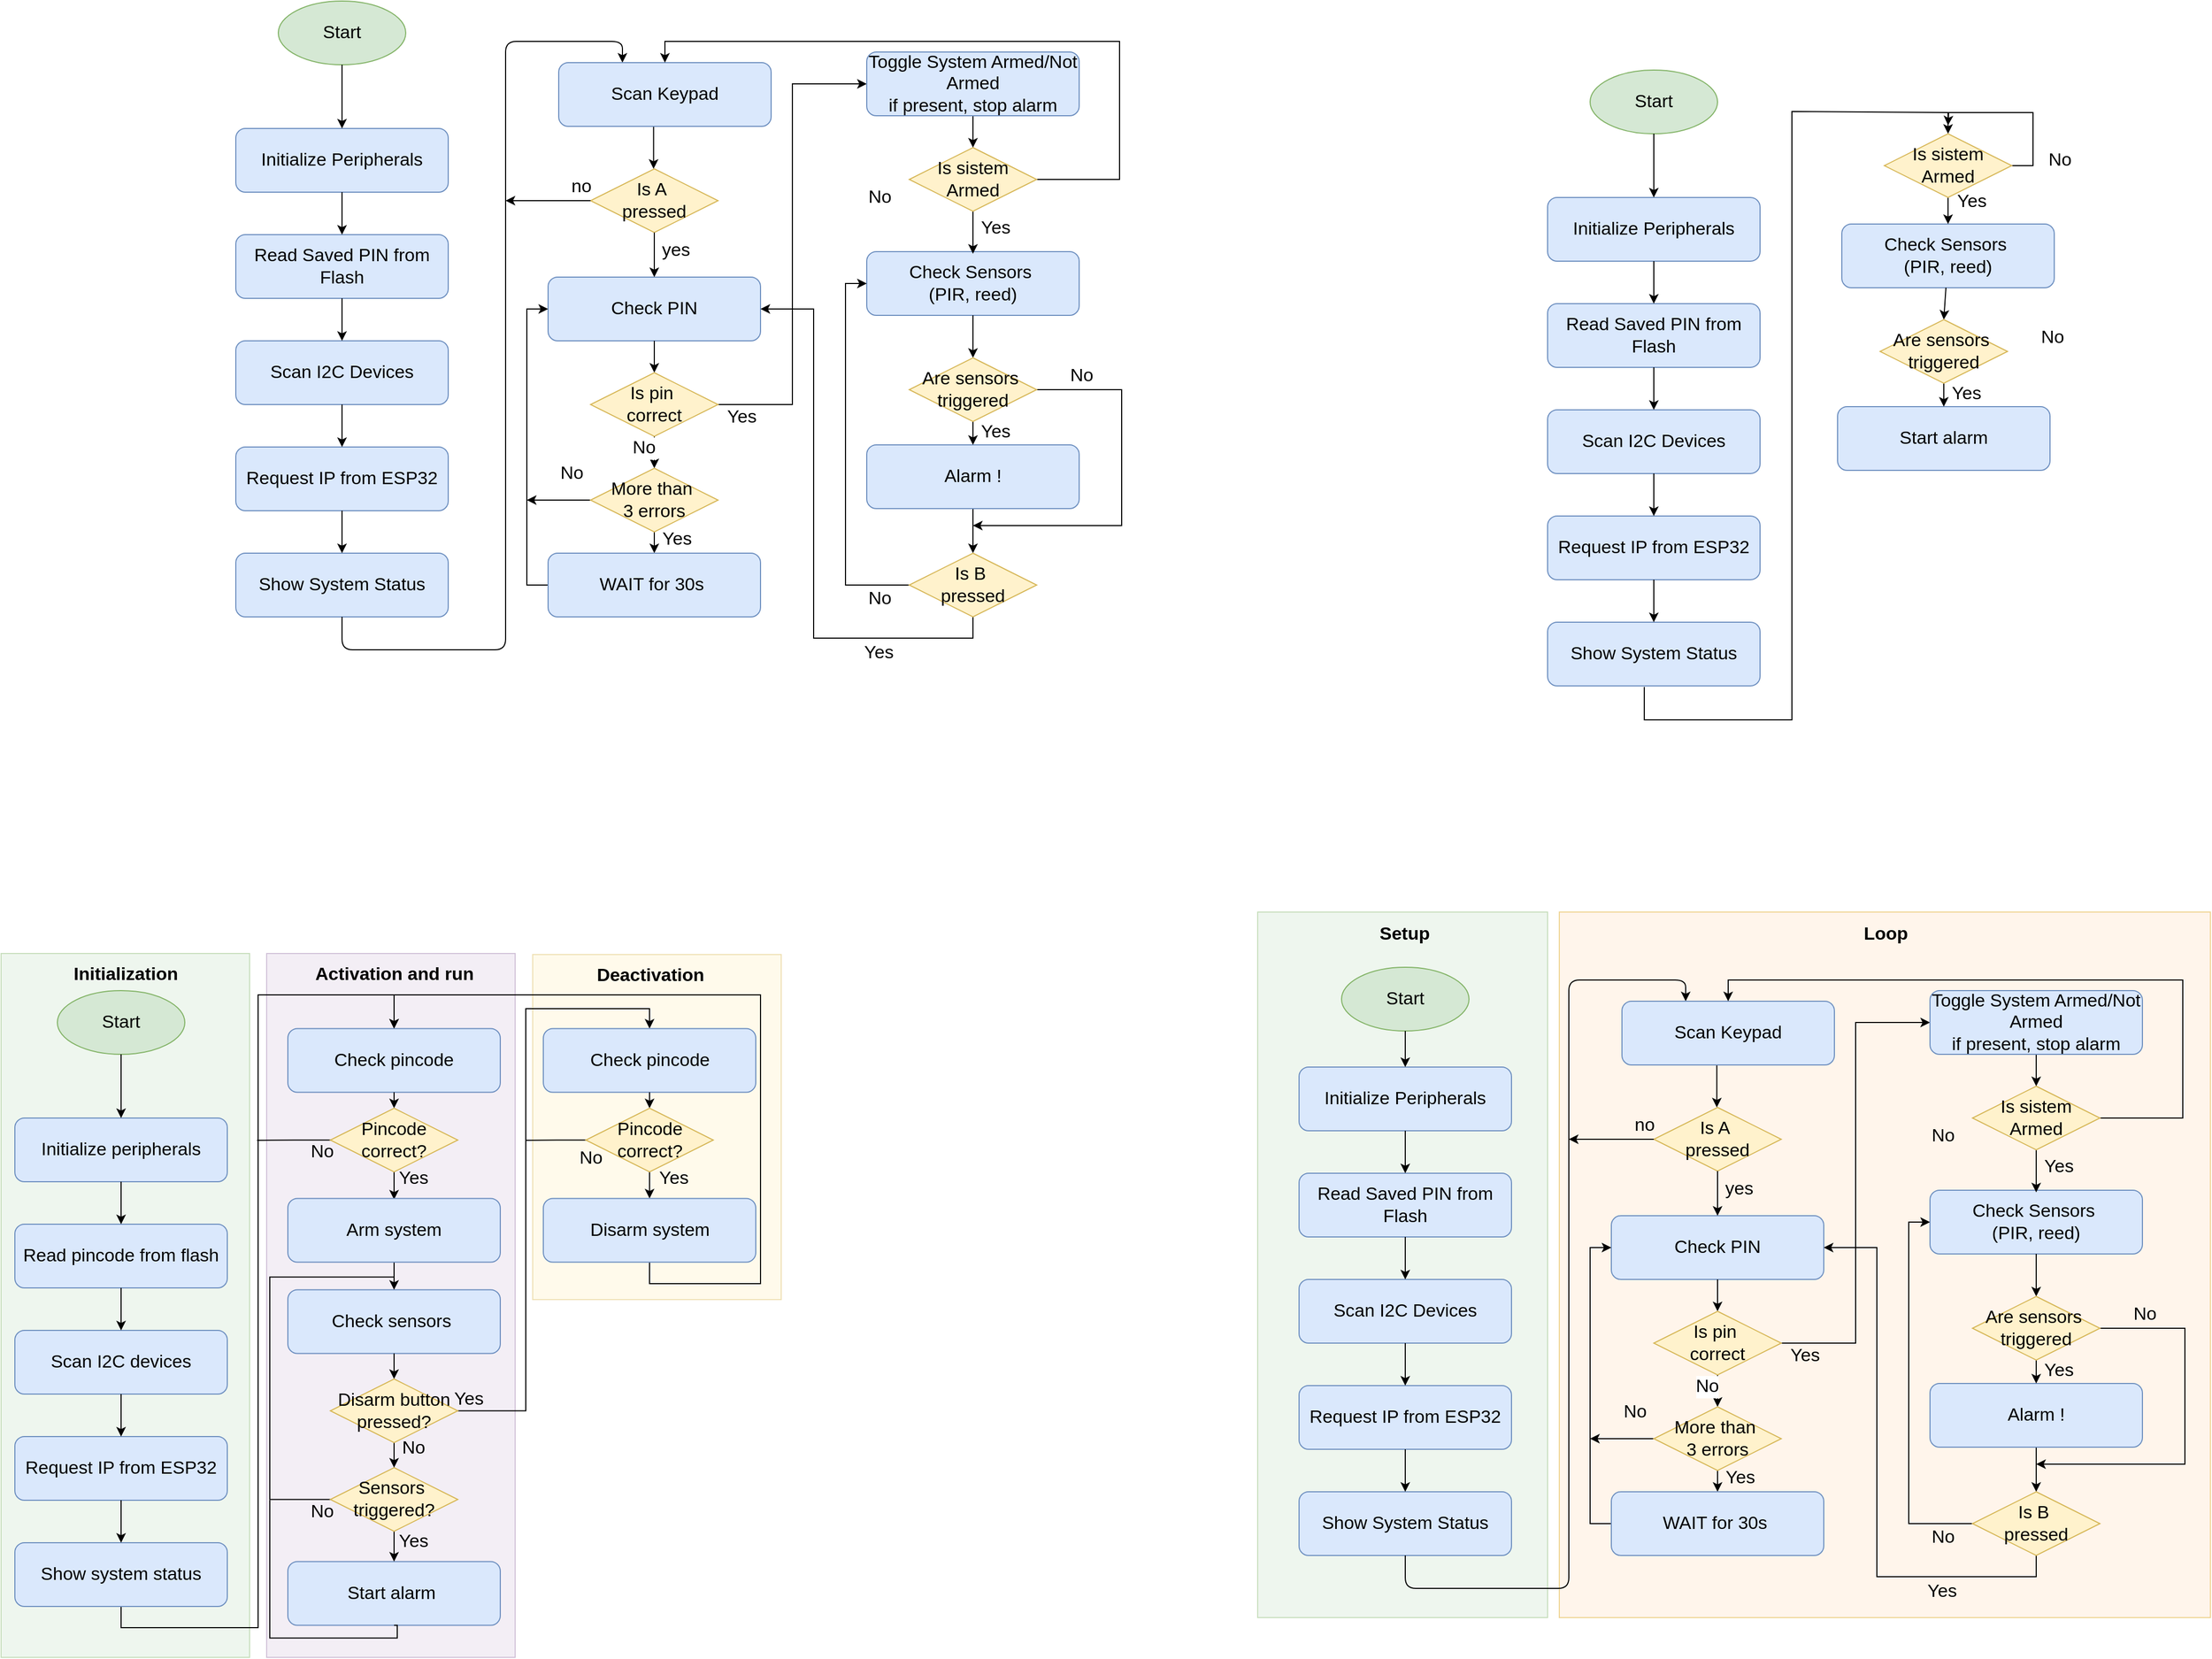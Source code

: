 <mxfile version="27.2.0">
  <diagram id="C5RBs43oDa-KdzZeNtuy" name="Page-1">
    <mxGraphModel dx="1154" dy="1106" grid="1" gridSize="13" guides="1" tooltips="1" connect="1" arrows="1" fold="1" page="1" pageScale="1" pageWidth="827" pageHeight="1169" math="0" shadow="0">
      <root>
        <mxCell id="WIyWlLk6GJQsqaUBKTNV-0" />
        <mxCell id="WIyWlLk6GJQsqaUBKTNV-1" parent="WIyWlLk6GJQsqaUBKTNV-0" />
        <mxCell id="dvoiycr84gdobLwXYIdb-5" value="" style="rounded=0;whiteSpace=wrap;html=1;fillColor=#fff2cc;strokeColor=#d6b656;opacity=40;fontSize=17;" parent="WIyWlLk6GJQsqaUBKTNV-1" vertex="1">
          <mxGeometry x="565.5" y="1470" width="234" height="325" as="geometry" />
        </mxCell>
        <mxCell id="dvoiycr84gdobLwXYIdb-3" value="" style="rounded=0;whiteSpace=wrap;html=1;fillColor=#d5e8d4;strokeColor=#82b366;opacity=40;fontSize=17;" parent="WIyWlLk6GJQsqaUBKTNV-1" vertex="1">
          <mxGeometry x="65" y="1469" width="234" height="663" as="geometry" />
        </mxCell>
        <mxCell id="dvoiycr84gdobLwXYIdb-4" value="" style="rounded=0;whiteSpace=wrap;html=1;fillColor=#e1d5e7;strokeColor=#9673a6;opacity=40;fontSize=17;" parent="WIyWlLk6GJQsqaUBKTNV-1" vertex="1">
          <mxGeometry x="315" y="1469" width="234" height="663" as="geometry" />
        </mxCell>
        <mxCell id="vyWj3N0okevLtlT6nMNN-0" value="Start" style="ellipse;whiteSpace=wrap;html=1;aspect=fixed;fillColor=#d5e8d4;strokeColor=#82b366;fontSize=17;" parent="WIyWlLk6GJQsqaUBKTNV-1" vertex="1">
          <mxGeometry x="326" y="572" width="120" height="60" as="geometry" />
        </mxCell>
        <mxCell id="vyWj3N0okevLtlT6nMNN-1" value="Initialize Peripherals" style="rounded=1;whiteSpace=wrap;html=1;fillColor=#dae8fc;strokeColor=#6c8ebf;fontSize=17;" parent="WIyWlLk6GJQsqaUBKTNV-1" vertex="1">
          <mxGeometry x="286" y="692" width="200" height="60" as="geometry" />
        </mxCell>
        <mxCell id="vyWj3N0okevLtlT6nMNN-2" value="Read Saved PIN from Flash" style="rounded=1;whiteSpace=wrap;html=1;fillColor=#dae8fc;strokeColor=#6c8ebf;fontSize=17;" parent="WIyWlLk6GJQsqaUBKTNV-1" vertex="1">
          <mxGeometry x="286" y="792" width="200" height="60" as="geometry" />
        </mxCell>
        <mxCell id="vyWj3N0okevLtlT6nMNN-3" value="Scan I2C Devices" style="rounded=1;whiteSpace=wrap;html=1;fillColor=#dae8fc;strokeColor=#6c8ebf;fontSize=17;" parent="WIyWlLk6GJQsqaUBKTNV-1" vertex="1">
          <mxGeometry x="286" y="892" width="200" height="60" as="geometry" />
        </mxCell>
        <mxCell id="vyWj3N0okevLtlT6nMNN-4" value="Request IP from ESP32" style="rounded=1;whiteSpace=wrap;html=1;fillColor=#dae8fc;strokeColor=#6c8ebf;fontSize=17;" parent="WIyWlLk6GJQsqaUBKTNV-1" vertex="1">
          <mxGeometry x="286" y="992" width="200" height="60" as="geometry" />
        </mxCell>
        <mxCell id="vyWj3N0okevLtlT6nMNN-5" value="Show System Status" style="rounded=1;whiteSpace=wrap;html=1;fillColor=#dae8fc;strokeColor=#6c8ebf;fontSize=17;" parent="WIyWlLk6GJQsqaUBKTNV-1" vertex="1">
          <mxGeometry x="286" y="1092" width="200" height="60" as="geometry" />
        </mxCell>
        <mxCell id="vyWj3N0okevLtlT6nMNN-7" value="Is A&amp;nbsp;&lt;div&gt;pressed&lt;/div&gt;" style="rhombus;whiteSpace=wrap;html=1;fillColor=#fff2cc;strokeColor=#d6b656;fontSize=17;" parent="WIyWlLk6GJQsqaUBKTNV-1" vertex="1">
          <mxGeometry x="620" y="730" width="120" height="60" as="geometry" />
        </mxCell>
        <mxCell id="vyWj3N0okevLtlT6nMNN-8" value="Check PIN" style="rounded=1;whiteSpace=wrap;html=1;fillColor=#dae8fc;strokeColor=#6c8ebf;fontSize=17;" parent="WIyWlLk6GJQsqaUBKTNV-1" vertex="1">
          <mxGeometry x="580" y="832" width="200" height="60" as="geometry" />
        </mxCell>
        <mxCell id="vyWj3N0okevLtlT6nMNN-9" value="Check Sensors&amp;nbsp;&lt;br&gt;(PIR, reed)" style="rounded=1;whiteSpace=wrap;html=1;fillColor=#dae8fc;strokeColor=#6c8ebf;fontSize=17;" parent="WIyWlLk6GJQsqaUBKTNV-1" vertex="1">
          <mxGeometry x="880" y="808" width="200" height="60" as="geometry" />
        </mxCell>
        <mxCell id="qFwq5Oa89XvJzUuIYmLf-39" style="edgeStyle=orthogonalEdgeStyle;rounded=0;orthogonalLoop=1;jettySize=auto;html=1;exitX=0.5;exitY=1;exitDx=0;exitDy=0;entryX=0.5;entryY=0;entryDx=0;entryDy=0;fontSize=17;" parent="WIyWlLk6GJQsqaUBKTNV-1" source="vyWj3N0okevLtlT6nMNN-12" target="qFwq5Oa89XvJzUuIYmLf-38" edge="1">
          <mxGeometry relative="1" as="geometry" />
        </mxCell>
        <mxCell id="vyWj3N0okevLtlT6nMNN-12" value="Alarm !" style="rounded=1;whiteSpace=wrap;html=1;fillColor=#dae8fc;strokeColor=#6c8ebf;fontSize=17;" parent="WIyWlLk6GJQsqaUBKTNV-1" vertex="1">
          <mxGeometry x="880" y="990" width="200" height="60" as="geometry" />
        </mxCell>
        <mxCell id="vyWj3N0okevLtlT6nMNN-14" style="fontSize=17;" parent="WIyWlLk6GJQsqaUBKTNV-1" source="vyWj3N0okevLtlT6nMNN-0" target="vyWj3N0okevLtlT6nMNN-1" edge="1">
          <mxGeometry relative="1" as="geometry" />
        </mxCell>
        <mxCell id="vyWj3N0okevLtlT6nMNN-15" style="fontSize=17;" parent="WIyWlLk6GJQsqaUBKTNV-1" source="vyWj3N0okevLtlT6nMNN-1" target="vyWj3N0okevLtlT6nMNN-2" edge="1">
          <mxGeometry relative="1" as="geometry" />
        </mxCell>
        <mxCell id="vyWj3N0okevLtlT6nMNN-16" style="fontSize=17;" parent="WIyWlLk6GJQsqaUBKTNV-1" source="vyWj3N0okevLtlT6nMNN-2" target="vyWj3N0okevLtlT6nMNN-3" edge="1">
          <mxGeometry relative="1" as="geometry" />
        </mxCell>
        <mxCell id="vyWj3N0okevLtlT6nMNN-17" style="fontSize=17;" parent="WIyWlLk6GJQsqaUBKTNV-1" source="vyWj3N0okevLtlT6nMNN-3" target="vyWj3N0okevLtlT6nMNN-4" edge="1">
          <mxGeometry relative="1" as="geometry" />
        </mxCell>
        <mxCell id="vyWj3N0okevLtlT6nMNN-18" style="fontSize=17;" parent="WIyWlLk6GJQsqaUBKTNV-1" source="vyWj3N0okevLtlT6nMNN-4" target="vyWj3N0okevLtlT6nMNN-5" edge="1">
          <mxGeometry relative="1" as="geometry" />
        </mxCell>
        <mxCell id="vyWj3N0okevLtlT6nMNN-19" style="exitX=0.5;exitY=1;exitDx=0;exitDy=0;entryX=0.5;entryY=0;entryDx=0;entryDy=0;fontSize=17;" parent="WIyWlLk6GJQsqaUBKTNV-1" source="vyWj3N0okevLtlT6nMNN-5" edge="1">
          <mxGeometry relative="1" as="geometry">
            <mxPoint x="350" y="1213.7" as="sourcePoint" />
            <mxPoint x="650" y="630" as="targetPoint" />
            <Array as="points">
              <mxPoint x="386" y="1183" />
              <mxPoint x="540" y="1183" />
              <mxPoint x="540" y="610" />
              <mxPoint x="650" y="610" />
            </Array>
          </mxGeometry>
        </mxCell>
        <mxCell id="vyWj3N0okevLtlT6nMNN-20" style="fontSize=17;" parent="WIyWlLk6GJQsqaUBKTNV-1" edge="1">
          <mxGeometry relative="1" as="geometry">
            <mxPoint x="679.31" y="690" as="sourcePoint" />
            <mxPoint x="679.31" y="730" as="targetPoint" />
            <Array as="points">
              <mxPoint x="679.31" y="700" />
            </Array>
          </mxGeometry>
        </mxCell>
        <mxCell id="vyWj3N0okevLtlT6nMNN-21" style="entryX=0.5;entryY=0;entryDx=0;entryDy=0;fontSize=17;" parent="WIyWlLk6GJQsqaUBKTNV-1" source="vyWj3N0okevLtlT6nMNN-7" target="vyWj3N0okevLtlT6nMNN-8" edge="1">
          <mxGeometry relative="1" as="geometry">
            <mxPoint x="680" y="822" as="targetPoint" />
          </mxGeometry>
        </mxCell>
        <mxCell id="vyWj3N0okevLtlT6nMNN-22" style="exitX=0.5;exitY=1;exitDx=0;exitDy=0;entryX=0.5;entryY=0;entryDx=0;entryDy=0;fontSize=17;" parent="WIyWlLk6GJQsqaUBKTNV-1" source="vyWj3N0okevLtlT6nMNN-8" target="qFwq5Oa89XvJzUuIYmLf-3" edge="1">
          <mxGeometry relative="1" as="geometry">
            <mxPoint x="930" y="812" as="targetPoint" />
          </mxGeometry>
        </mxCell>
        <mxCell id="vyWj3N0okevLtlT6nMNN-23" style="fontSize=17;" parent="WIyWlLk6GJQsqaUBKTNV-1" source="vyWj3N0okevLtlT6nMNN-9" edge="1">
          <mxGeometry relative="1" as="geometry">
            <mxPoint x="980" y="908" as="targetPoint" />
          </mxGeometry>
        </mxCell>
        <mxCell id="vyWj3N0okevLtlT6nMNN-24" style="fontSize=17;entryX=0.5;entryY=0;entryDx=0;entryDy=0;" parent="WIyWlLk6GJQsqaUBKTNV-1" target="vyWj3N0okevLtlT6nMNN-12" edge="1">
          <mxGeometry relative="1" as="geometry">
            <mxPoint x="980" y="1008" as="targetPoint" />
            <mxPoint x="980" y="968" as="sourcePoint" />
          </mxGeometry>
        </mxCell>
        <mxCell id="vyWj3N0okevLtlT6nMNN-27" style="exitX=0;exitY=0.5;exitDx=0;exitDy=0;fontSize=17;" parent="WIyWlLk6GJQsqaUBKTNV-1" source="vyWj3N0okevLtlT6nMNN-7" edge="1">
          <mxGeometry relative="1" as="geometry">
            <mxPoint x="720.24" y="992" as="sourcePoint" />
            <mxPoint x="540" y="760" as="targetPoint" />
            <Array as="points" />
          </mxGeometry>
        </mxCell>
        <mxCell id="QjfyHZzFQtqNt90tGOD8-0" value="Scan Keypad" style="rounded=1;whiteSpace=wrap;html=1;fillColor=#dae8fc;strokeColor=#6c8ebf;fontSize=17;" parent="WIyWlLk6GJQsqaUBKTNV-1" vertex="1">
          <mxGeometry x="590" y="630" width="200" height="60" as="geometry" />
        </mxCell>
        <mxCell id="qFwq5Oa89XvJzUuIYmLf-0" value="yes" style="text;html=1;align=center;verticalAlign=middle;resizable=0;points=[];autosize=1;strokeColor=none;fillColor=none;fontSize=17;" parent="WIyWlLk6GJQsqaUBKTNV-1" vertex="1">
          <mxGeometry x="674" y="787" width="52" height="39" as="geometry" />
        </mxCell>
        <mxCell id="qFwq5Oa89XvJzUuIYmLf-1" value="no" style="text;html=1;align=center;verticalAlign=middle;resizable=0;points=[];autosize=1;strokeColor=none;fillColor=none;fontSize=17;" parent="WIyWlLk6GJQsqaUBKTNV-1" vertex="1">
          <mxGeometry x="585" y="727" width="52" height="39" as="geometry" />
        </mxCell>
        <mxCell id="qFwq5Oa89XvJzUuIYmLf-8" style="edgeStyle=orthogonalEdgeStyle;rounded=0;orthogonalLoop=1;jettySize=auto;html=1;exitX=0.5;exitY=1;exitDx=0;exitDy=0;entryX=0.5;entryY=0;entryDx=0;entryDy=0;fontSize=17;" parent="WIyWlLk6GJQsqaUBKTNV-1" source="qFwq5Oa89XvJzUuIYmLf-3" target="qFwq5Oa89XvJzUuIYmLf-4" edge="1">
          <mxGeometry relative="1" as="geometry" />
        </mxCell>
        <mxCell id="qFwq5Oa89XvJzUuIYmLf-13" value="No" style="edgeLabel;html=1;align=center;verticalAlign=middle;resizable=0;points=[];fontSize=17;" parent="qFwq5Oa89XvJzUuIYmLf-8" vertex="1" connectable="0">
          <mxGeometry x="-0.24" y="4" relative="1" as="geometry">
            <mxPoint x="-14" y="-1" as="offset" />
          </mxGeometry>
        </mxCell>
        <mxCell id="qFwq5Oa89XvJzUuIYmLf-24" style="edgeStyle=orthogonalEdgeStyle;rounded=0;orthogonalLoop=1;jettySize=auto;html=1;exitX=1;exitY=0.5;exitDx=0;exitDy=0;entryX=0;entryY=0.5;entryDx=0;entryDy=0;fontSize=17;" parent="WIyWlLk6GJQsqaUBKTNV-1" source="qFwq5Oa89XvJzUuIYmLf-3" target="qFwq5Oa89XvJzUuIYmLf-26" edge="1">
          <mxGeometry relative="1" as="geometry">
            <mxPoint x="850" y="640" as="targetPoint" />
          </mxGeometry>
        </mxCell>
        <mxCell id="qFwq5Oa89XvJzUuIYmLf-3" value="Is pin&amp;nbsp;&lt;div&gt;correct&lt;/div&gt;" style="rhombus;whiteSpace=wrap;html=1;fillColor=#fff2cc;strokeColor=#d6b656;fontSize=17;" parent="WIyWlLk6GJQsqaUBKTNV-1" vertex="1">
          <mxGeometry x="620" y="922" width="120" height="60" as="geometry" />
        </mxCell>
        <mxCell id="qFwq5Oa89XvJzUuIYmLf-12" style="edgeStyle=orthogonalEdgeStyle;rounded=0;orthogonalLoop=1;jettySize=auto;html=1;exitX=0.5;exitY=1;exitDx=0;exitDy=0;entryX=0.5;entryY=0;entryDx=0;entryDy=0;fontSize=17;" parent="WIyWlLk6GJQsqaUBKTNV-1" source="qFwq5Oa89XvJzUuIYmLf-4" target="qFwq5Oa89XvJzUuIYmLf-5" edge="1">
          <mxGeometry relative="1" as="geometry" />
        </mxCell>
        <mxCell id="qFwq5Oa89XvJzUuIYmLf-15" style="edgeStyle=orthogonalEdgeStyle;rounded=0;orthogonalLoop=1;jettySize=auto;html=1;exitX=0;exitY=0.5;exitDx=0;exitDy=0;fontSize=17;" parent="WIyWlLk6GJQsqaUBKTNV-1" source="qFwq5Oa89XvJzUuIYmLf-4" edge="1">
          <mxGeometry relative="1" as="geometry">
            <mxPoint x="560" y="1042" as="targetPoint" />
          </mxGeometry>
        </mxCell>
        <mxCell id="qFwq5Oa89XvJzUuIYmLf-4" value="More than&amp;nbsp;&lt;div&gt;3 errors&lt;/div&gt;" style="rhombus;whiteSpace=wrap;html=1;fillColor=#fff2cc;strokeColor=#d6b656;fontSize=17;" parent="WIyWlLk6GJQsqaUBKTNV-1" vertex="1">
          <mxGeometry x="620" y="1012" width="120" height="60" as="geometry" />
        </mxCell>
        <mxCell id="qFwq5Oa89XvJzUuIYmLf-14" style="edgeStyle=orthogonalEdgeStyle;rounded=0;orthogonalLoop=1;jettySize=auto;html=1;exitX=0;exitY=0.5;exitDx=0;exitDy=0;entryX=0;entryY=0.5;entryDx=0;entryDy=0;fontSize=17;" parent="WIyWlLk6GJQsqaUBKTNV-1" source="qFwq5Oa89XvJzUuIYmLf-5" target="vyWj3N0okevLtlT6nMNN-8" edge="1">
          <mxGeometry relative="1" as="geometry" />
        </mxCell>
        <mxCell id="qFwq5Oa89XvJzUuIYmLf-5" value="WAIT for 30s&amp;nbsp;" style="rounded=1;whiteSpace=wrap;html=1;fillColor=#dae8fc;strokeColor=#6c8ebf;fontSize=17;" parent="WIyWlLk6GJQsqaUBKTNV-1" vertex="1">
          <mxGeometry x="580" y="1092" width="200" height="60" as="geometry" />
        </mxCell>
        <mxCell id="qFwq5Oa89XvJzUuIYmLf-41" style="edgeStyle=orthogonalEdgeStyle;rounded=0;orthogonalLoop=1;jettySize=auto;html=1;exitX=1;exitY=0.5;exitDx=0;exitDy=0;fontSize=17;" parent="WIyWlLk6GJQsqaUBKTNV-1" source="qFwq5Oa89XvJzUuIYmLf-6" edge="1">
          <mxGeometry relative="1" as="geometry">
            <mxPoint x="980" y="1066" as="targetPoint" />
            <Array as="points">
              <mxPoint x="1120" y="938" />
              <mxPoint x="1120" y="1066" />
            </Array>
          </mxGeometry>
        </mxCell>
        <mxCell id="qFwq5Oa89XvJzUuIYmLf-6" value="Are sensors&amp;nbsp;&lt;div&gt;triggered&lt;/div&gt;" style="rhombus;whiteSpace=wrap;html=1;fillColor=#fff2cc;strokeColor=#d6b656;fontSize=17;" parent="WIyWlLk6GJQsqaUBKTNV-1" vertex="1">
          <mxGeometry x="920" y="908" width="120" height="60" as="geometry" />
        </mxCell>
        <mxCell id="qFwq5Oa89XvJzUuIYmLf-16" value="No" style="text;html=1;align=center;verticalAlign=middle;resizable=0;points=[];autosize=1;strokeColor=none;fillColor=none;fontSize=17;" parent="WIyWlLk6GJQsqaUBKTNV-1" vertex="1">
          <mxGeometry x="576" y="997" width="52" height="39" as="geometry" />
        </mxCell>
        <mxCell id="qFwq5Oa89XvJzUuIYmLf-17" value="Yes" style="text;html=1;align=center;verticalAlign=middle;resizable=0;points=[];autosize=1;strokeColor=none;fillColor=none;fontSize=17;" parent="WIyWlLk6GJQsqaUBKTNV-1" vertex="1">
          <mxGeometry x="675" y="1059" width="52" height="39" as="geometry" />
        </mxCell>
        <mxCell id="qFwq5Oa89XvJzUuIYmLf-28" style="edgeStyle=orthogonalEdgeStyle;rounded=0;orthogonalLoop=1;jettySize=auto;html=1;exitX=0.5;exitY=1;exitDx=0;exitDy=0;fontSize=17;" parent="WIyWlLk6GJQsqaUBKTNV-1" source="qFwq5Oa89XvJzUuIYmLf-23" edge="1">
          <mxGeometry relative="1" as="geometry">
            <mxPoint x="980" y="810" as="targetPoint" />
          </mxGeometry>
        </mxCell>
        <mxCell id="qFwq5Oa89XvJzUuIYmLf-35" style="edgeStyle=orthogonalEdgeStyle;rounded=0;orthogonalLoop=1;jettySize=auto;html=1;exitX=1;exitY=0.5;exitDx=0;exitDy=0;entryX=0.5;entryY=0;entryDx=0;entryDy=0;fontSize=17;" parent="WIyWlLk6GJQsqaUBKTNV-1" source="qFwq5Oa89XvJzUuIYmLf-23" target="QjfyHZzFQtqNt90tGOD8-0" edge="1">
          <mxGeometry relative="1" as="geometry">
            <Array as="points">
              <mxPoint x="1118" y="740" />
              <mxPoint x="1118" y="610" />
              <mxPoint x="690" y="610" />
            </Array>
          </mxGeometry>
        </mxCell>
        <mxCell id="qFwq5Oa89XvJzUuIYmLf-23" value="Is sistem Armed" style="rhombus;whiteSpace=wrap;html=1;fillColor=#fff2cc;strokeColor=#d6b656;fontSize=17;" parent="WIyWlLk6GJQsqaUBKTNV-1" vertex="1">
          <mxGeometry x="920" y="710" width="120" height="60" as="geometry" />
        </mxCell>
        <mxCell id="qFwq5Oa89XvJzUuIYmLf-27" style="edgeStyle=orthogonalEdgeStyle;rounded=0;orthogonalLoop=1;jettySize=auto;html=1;exitX=0.5;exitY=1;exitDx=0;exitDy=0;entryX=0.5;entryY=0;entryDx=0;entryDy=0;fontSize=17;" parent="WIyWlLk6GJQsqaUBKTNV-1" source="qFwq5Oa89XvJzUuIYmLf-26" target="qFwq5Oa89XvJzUuIYmLf-23" edge="1">
          <mxGeometry relative="1" as="geometry" />
        </mxCell>
        <mxCell id="qFwq5Oa89XvJzUuIYmLf-26" value="Toggle System Armed/Not Armed&lt;div&gt;if present, stop alarm&lt;/div&gt;" style="rounded=1;whiteSpace=wrap;html=1;fillColor=#dae8fc;strokeColor=#6c8ebf;fontSize=17;" parent="WIyWlLk6GJQsqaUBKTNV-1" vertex="1">
          <mxGeometry x="880" y="620" width="200" height="60" as="geometry" />
        </mxCell>
        <mxCell id="qFwq5Oa89XvJzUuIYmLf-29" value="Yes" style="text;html=1;align=center;verticalAlign=middle;resizable=0;points=[];autosize=1;strokeColor=none;fillColor=none;fontSize=17;" parent="WIyWlLk6GJQsqaUBKTNV-1" vertex="1">
          <mxGeometry x="975" y="766" width="52" height="39" as="geometry" />
        </mxCell>
        <mxCell id="qFwq5Oa89XvJzUuIYmLf-36" value="No" style="text;html=1;align=center;verticalAlign=middle;resizable=0;points=[];autosize=1;strokeColor=none;fillColor=none;fontSize=17;" parent="WIyWlLk6GJQsqaUBKTNV-1" vertex="1">
          <mxGeometry x="866" y="737" width="52" height="39" as="geometry" />
        </mxCell>
        <mxCell id="qFwq5Oa89XvJzUuIYmLf-40" style="edgeStyle=orthogonalEdgeStyle;rounded=0;orthogonalLoop=1;jettySize=auto;html=1;exitX=0.5;exitY=1;exitDx=0;exitDy=0;entryX=1;entryY=0.5;entryDx=0;entryDy=0;fontSize=17;" parent="WIyWlLk6GJQsqaUBKTNV-1" source="qFwq5Oa89XvJzUuIYmLf-38" target="vyWj3N0okevLtlT6nMNN-8" edge="1">
          <mxGeometry relative="1" as="geometry">
            <Array as="points">
              <mxPoint x="980" y="1172" />
              <mxPoint x="830" y="1172" />
              <mxPoint x="830" y="862" />
            </Array>
          </mxGeometry>
        </mxCell>
        <mxCell id="qFwq5Oa89XvJzUuIYmLf-48" style="edgeStyle=orthogonalEdgeStyle;rounded=0;orthogonalLoop=1;jettySize=auto;html=1;exitX=0;exitY=0.5;exitDx=0;exitDy=0;entryX=0;entryY=0.5;entryDx=0;entryDy=0;fontSize=17;" parent="WIyWlLk6GJQsqaUBKTNV-1" source="qFwq5Oa89XvJzUuIYmLf-38" target="vyWj3N0okevLtlT6nMNN-9" edge="1">
          <mxGeometry relative="1" as="geometry" />
        </mxCell>
        <mxCell id="qFwq5Oa89XvJzUuIYmLf-38" value="Is B&amp;nbsp;&lt;div&gt;pressed&lt;/div&gt;" style="rhombus;whiteSpace=wrap;html=1;fillColor=#fff2cc;strokeColor=#d6b656;fontSize=17;" parent="WIyWlLk6GJQsqaUBKTNV-1" vertex="1">
          <mxGeometry x="920" y="1092" width="120" height="60" as="geometry" />
        </mxCell>
        <mxCell id="qFwq5Oa89XvJzUuIYmLf-42" value="No" style="text;html=1;align=center;verticalAlign=middle;resizable=0;points=[];autosize=1;strokeColor=none;fillColor=none;fontSize=17;" parent="WIyWlLk6GJQsqaUBKTNV-1" vertex="1">
          <mxGeometry x="1056" y="905" width="52" height="39" as="geometry" />
        </mxCell>
        <mxCell id="qFwq5Oa89XvJzUuIYmLf-44" value="Yes" style="text;html=1;align=center;verticalAlign=middle;resizable=0;points=[];autosize=1;strokeColor=none;fillColor=none;fontSize=17;" parent="WIyWlLk6GJQsqaUBKTNV-1" vertex="1">
          <mxGeometry x="975" y="958" width="52" height="39" as="geometry" />
        </mxCell>
        <mxCell id="qFwq5Oa89XvJzUuIYmLf-47" value="Yes" style="text;html=1;align=center;verticalAlign=middle;resizable=0;points=[];autosize=1;strokeColor=none;fillColor=none;fontSize=17;" parent="WIyWlLk6GJQsqaUBKTNV-1" vertex="1">
          <mxGeometry x="865" y="1166" width="52" height="39" as="geometry" />
        </mxCell>
        <mxCell id="qFwq5Oa89XvJzUuIYmLf-49" value="No" style="text;html=1;align=center;verticalAlign=middle;resizable=0;points=[];autosize=1;strokeColor=none;fillColor=none;fontSize=17;" parent="WIyWlLk6GJQsqaUBKTNV-1" vertex="1">
          <mxGeometry x="866" y="1115" width="52" height="39" as="geometry" />
        </mxCell>
        <mxCell id="qFwq5Oa89XvJzUuIYmLf-52" value="&lt;font&gt;Yes&lt;/font&gt;" style="text;html=1;align=center;verticalAlign=middle;resizable=0;points=[];autosize=1;strokeColor=none;fillColor=none;fontSize=17;" parent="WIyWlLk6GJQsqaUBKTNV-1" vertex="1">
          <mxGeometry x="736" y="944" width="52" height="39" as="geometry" />
        </mxCell>
        <mxCell id="RqIMcXu22zFwznq-mYFB-139" style="edgeStyle=orthogonalEdgeStyle;rounded=0;orthogonalLoop=1;jettySize=auto;html=1;exitX=0.009;exitY=0.5;exitDx=0;exitDy=0;fontSize=17;endArrow=none;endFill=0;exitPerimeter=0;" parent="WIyWlLk6GJQsqaUBKTNV-1" source="RqIMcXu22zFwznq-mYFB-29" edge="1">
          <mxGeometry relative="1" as="geometry">
            <mxPoint x="306" y="1645" as="targetPoint" />
            <mxPoint x="369" y="1644.75" as="sourcePoint" />
          </mxGeometry>
        </mxCell>
        <mxCell id="ceYSdo6RLV6ntjFECzQv-1" style="edgeStyle=orthogonalEdgeStyle;rounded=0;orthogonalLoop=1;jettySize=auto;html=1;exitX=0;exitY=0.5;exitDx=0;exitDy=0;endArrow=none;endFill=0;" parent="WIyWlLk6GJQsqaUBKTNV-1" source="RqIMcXu22zFwznq-mYFB-65" edge="1">
          <mxGeometry relative="1" as="geometry">
            <mxPoint x="559" y="1645" as="targetPoint" />
          </mxGeometry>
        </mxCell>
        <mxCell id="ceYSdo6RLV6ntjFECzQv-4" style="edgeStyle=orthogonalEdgeStyle;rounded=0;orthogonalLoop=1;jettySize=auto;html=1;exitX=0.5;exitY=1;exitDx=0;exitDy=0;entryX=0.5;entryY=0;entryDx=0;entryDy=0;" parent="WIyWlLk6GJQsqaUBKTNV-1" source="RqIMcXu22zFwznq-mYFB-67" edge="1" target="RqIMcXu22zFwznq-mYFB-7">
          <mxGeometry relative="1" as="geometry">
            <mxPoint x="432" y="1539.75" as="targetPoint" />
            <Array as="points">
              <mxPoint x="675" y="1780" />
              <mxPoint x="780" y="1780" />
              <mxPoint x="780" y="1508" />
              <mxPoint x="435" y="1508" />
            </Array>
          </mxGeometry>
        </mxCell>
        <mxCell id="RqIMcXu22zFwznq-mYFB-73" value="Start" style="ellipse;whiteSpace=wrap;html=1;aspect=fixed;fillColor=#d5e8d4;strokeColor=#82b366;fontSize=17;" parent="WIyWlLk6GJQsqaUBKTNV-1" vertex="1">
          <mxGeometry x="1561" y="637" width="120" height="60" as="geometry" />
        </mxCell>
        <mxCell id="RqIMcXu22zFwznq-mYFB-74" value="Initialize Peripherals" style="rounded=1;whiteSpace=wrap;html=1;fillColor=#dae8fc;strokeColor=#6c8ebf;fontSize=17;" parent="WIyWlLk6GJQsqaUBKTNV-1" vertex="1">
          <mxGeometry x="1521" y="757" width="200" height="60" as="geometry" />
        </mxCell>
        <mxCell id="RqIMcXu22zFwznq-mYFB-75" value="Read Saved PIN from Flash" style="rounded=1;whiteSpace=wrap;html=1;fillColor=#dae8fc;strokeColor=#6c8ebf;fontSize=17;" parent="WIyWlLk6GJQsqaUBKTNV-1" vertex="1">
          <mxGeometry x="1521" y="857" width="200" height="60" as="geometry" />
        </mxCell>
        <mxCell id="RqIMcXu22zFwznq-mYFB-76" value="Scan I2C Devices" style="rounded=1;whiteSpace=wrap;html=1;fillColor=#dae8fc;strokeColor=#6c8ebf;fontSize=17;" parent="WIyWlLk6GJQsqaUBKTNV-1" vertex="1">
          <mxGeometry x="1521" y="957" width="200" height="60" as="geometry" />
        </mxCell>
        <mxCell id="RqIMcXu22zFwznq-mYFB-77" value="Request IP from ESP32" style="rounded=1;whiteSpace=wrap;html=1;fillColor=#dae8fc;strokeColor=#6c8ebf;fontSize=17;" parent="WIyWlLk6GJQsqaUBKTNV-1" vertex="1">
          <mxGeometry x="1521" y="1057" width="200" height="60" as="geometry" />
        </mxCell>
        <mxCell id="RqIMcXu22zFwznq-mYFB-78" value="Show System Status" style="rounded=1;whiteSpace=wrap;html=1;fillColor=#dae8fc;strokeColor=#6c8ebf;fontSize=17;" parent="WIyWlLk6GJQsqaUBKTNV-1" vertex="1">
          <mxGeometry x="1521" y="1157" width="200" height="60" as="geometry" />
        </mxCell>
        <mxCell id="RqIMcXu22zFwznq-mYFB-81" value="Check Sensors&amp;nbsp;&lt;br&gt;(PIR, reed)" style="rounded=1;whiteSpace=wrap;html=1;fillColor=#dae8fc;strokeColor=#6c8ebf;fontSize=17;" parent="WIyWlLk6GJQsqaUBKTNV-1" vertex="1">
          <mxGeometry x="1798" y="782" width="200" height="60" as="geometry" />
        </mxCell>
        <mxCell id="RqIMcXu22zFwznq-mYFB-83" value="Start alarm" style="rounded=1;whiteSpace=wrap;html=1;fillColor=#dae8fc;strokeColor=#6c8ebf;fontSize=17;" parent="WIyWlLk6GJQsqaUBKTNV-1" vertex="1">
          <mxGeometry x="1794" y="954" width="200" height="60" as="geometry" />
        </mxCell>
        <mxCell id="RqIMcXu22zFwznq-mYFB-84" style="fontSize=17;" parent="WIyWlLk6GJQsqaUBKTNV-1" source="RqIMcXu22zFwznq-mYFB-73" target="RqIMcXu22zFwznq-mYFB-74" edge="1">
          <mxGeometry relative="1" as="geometry" />
        </mxCell>
        <mxCell id="RqIMcXu22zFwznq-mYFB-85" style="fontSize=17;" parent="WIyWlLk6GJQsqaUBKTNV-1" source="RqIMcXu22zFwznq-mYFB-74" target="RqIMcXu22zFwznq-mYFB-75" edge="1">
          <mxGeometry relative="1" as="geometry" />
        </mxCell>
        <mxCell id="RqIMcXu22zFwznq-mYFB-86" style="fontSize=17;" parent="WIyWlLk6GJQsqaUBKTNV-1" source="RqIMcXu22zFwznq-mYFB-75" target="RqIMcXu22zFwznq-mYFB-76" edge="1">
          <mxGeometry relative="1" as="geometry" />
        </mxCell>
        <mxCell id="RqIMcXu22zFwznq-mYFB-87" style="fontSize=17;" parent="WIyWlLk6GJQsqaUBKTNV-1" source="RqIMcXu22zFwznq-mYFB-76" target="RqIMcXu22zFwznq-mYFB-77" edge="1">
          <mxGeometry relative="1" as="geometry" />
        </mxCell>
        <mxCell id="RqIMcXu22zFwznq-mYFB-88" style="fontSize=17;" parent="WIyWlLk6GJQsqaUBKTNV-1" source="RqIMcXu22zFwznq-mYFB-77" target="RqIMcXu22zFwznq-mYFB-78" edge="1">
          <mxGeometry relative="1" as="geometry" />
        </mxCell>
        <mxCell id="RqIMcXu22zFwznq-mYFB-89" style="entryX=0.5;entryY=0;entryDx=0;entryDy=0;fontSize=17;rounded=0;curved=0;" parent="WIyWlLk6GJQsqaUBKTNV-1" target="RqIMcXu22zFwznq-mYFB-114" edge="1">
          <mxGeometry relative="1" as="geometry">
            <mxPoint x="1612" y="1218" as="sourcePoint" />
            <mxPoint x="1874" y="698.0" as="targetPoint" />
            <Array as="points">
              <mxPoint x="1612" y="1249" />
              <mxPoint x="1751" y="1249" />
              <mxPoint x="1751" y="676" />
              <mxPoint x="1898" y="677" />
            </Array>
          </mxGeometry>
        </mxCell>
        <mxCell id="RqIMcXu22zFwznq-mYFB-93" style="fontSize=17;" parent="WIyWlLk6GJQsqaUBKTNV-1" source="RqIMcXu22zFwznq-mYFB-81" edge="1">
          <mxGeometry relative="1" as="geometry">
            <mxPoint x="1894" y="872" as="targetPoint" />
          </mxGeometry>
        </mxCell>
        <mxCell id="RqIMcXu22zFwznq-mYFB-94" style="fontSize=17;entryX=0.5;entryY=0;entryDx=0;entryDy=0;" parent="WIyWlLk6GJQsqaUBKTNV-1" target="RqIMcXu22zFwznq-mYFB-83" edge="1">
          <mxGeometry relative="1" as="geometry">
            <mxPoint x="1894" y="972" as="targetPoint" />
            <mxPoint x="1894" y="932" as="sourcePoint" />
          </mxGeometry>
        </mxCell>
        <mxCell id="RqIMcXu22zFwznq-mYFB-109" value="Are sensors&amp;nbsp;&lt;div&gt;triggered&lt;/div&gt;" style="rhombus;whiteSpace=wrap;html=1;fillColor=#fff2cc;strokeColor=#d6b656;fontSize=17;" parent="WIyWlLk6GJQsqaUBKTNV-1" vertex="1">
          <mxGeometry x="1834" y="872" width="120" height="60" as="geometry" />
        </mxCell>
        <mxCell id="RqIMcXu22zFwznq-mYFB-127" style="edgeStyle=orthogonalEdgeStyle;rounded=0;orthogonalLoop=1;jettySize=auto;html=1;exitX=0.5;exitY=1;exitDx=0;exitDy=0;entryX=0.5;entryY=0;entryDx=0;entryDy=0;fontSize=17;" parent="WIyWlLk6GJQsqaUBKTNV-1" source="RqIMcXu22zFwznq-mYFB-114" target="RqIMcXu22zFwznq-mYFB-81" edge="1">
          <mxGeometry relative="1" as="geometry" />
        </mxCell>
        <mxCell id="RqIMcXu22zFwznq-mYFB-129" style="edgeStyle=orthogonalEdgeStyle;rounded=0;orthogonalLoop=1;jettySize=auto;html=1;exitX=1;exitY=0.5;exitDx=0;exitDy=0;fontSize=17;" parent="WIyWlLk6GJQsqaUBKTNV-1" source="RqIMcXu22zFwznq-mYFB-114" edge="1">
          <mxGeometry relative="1" as="geometry">
            <mxPoint x="1898" y="689" as="targetPoint" />
          </mxGeometry>
        </mxCell>
        <mxCell id="RqIMcXu22zFwznq-mYFB-114" value="Is sistem Armed" style="rhombus;whiteSpace=wrap;html=1;fillColor=#fff2cc;strokeColor=#d6b656;fontSize=17;" parent="WIyWlLk6GJQsqaUBKTNV-1" vertex="1">
          <mxGeometry x="1838" y="697" width="120" height="60" as="geometry" />
        </mxCell>
        <mxCell id="RqIMcXu22zFwznq-mYFB-118" value="No" style="text;html=1;align=center;verticalAlign=middle;resizable=0;points=[];autosize=1;strokeColor=none;fillColor=none;fontSize=17;" parent="WIyWlLk6GJQsqaUBKTNV-1" vertex="1">
          <mxGeometry x="1977" y="702.5" width="52" height="39" as="geometry" />
        </mxCell>
        <mxCell id="RqIMcXu22zFwznq-mYFB-122" value="No" style="text;html=1;align=center;verticalAlign=middle;resizable=0;points=[];autosize=1;strokeColor=none;fillColor=none;fontSize=17;" parent="WIyWlLk6GJQsqaUBKTNV-1" vertex="1">
          <mxGeometry x="1970" y="869" width="52" height="39" as="geometry" />
        </mxCell>
        <mxCell id="RqIMcXu22zFwznq-mYFB-123" value="Yes" style="text;html=1;align=center;verticalAlign=middle;resizable=0;points=[];autosize=1;strokeColor=none;fillColor=none;fontSize=17;" parent="WIyWlLk6GJQsqaUBKTNV-1" vertex="1">
          <mxGeometry x="1889" y="922" width="52" height="39" as="geometry" />
        </mxCell>
        <mxCell id="RqIMcXu22zFwznq-mYFB-124" value="Yes" style="text;html=1;align=center;verticalAlign=middle;resizable=0;points=[];autosize=1;strokeColor=none;fillColor=none;fontSize=17;" parent="WIyWlLk6GJQsqaUBKTNV-1" vertex="1">
          <mxGeometry x="1894" y="741.5" width="52" height="39" as="geometry" />
        </mxCell>
        <mxCell id="ceYSdo6RLV6ntjFECzQv-0" style="edgeStyle=orthogonalEdgeStyle;rounded=0;orthogonalLoop=1;jettySize=auto;html=1;exitX=1;exitY=0.5;exitDx=0;exitDy=0;entryX=0.5;entryY=0;entryDx=0;entryDy=0;" parent="WIyWlLk6GJQsqaUBKTNV-1" source="RqIMcXu22zFwznq-mYFB-61" target="RqIMcXu22zFwznq-mYFB-62" edge="1">
          <mxGeometry relative="1" as="geometry">
            <mxPoint x="505" y="1898.75" as="sourcePoint" />
            <Array as="points">
              <mxPoint x="559" y="1899" />
              <mxPoint x="559" y="1521" />
              <mxPoint x="676" y="1521" />
            </Array>
          </mxGeometry>
        </mxCell>
        <mxCell id="RqIMcXu22zFwznq-mYFB-149" value="" style="rounded=0;whiteSpace=wrap;html=1;fillColor=#ffe6cc;strokeColor=#d79b00;opacity=40;fontSize=17;" parent="WIyWlLk6GJQsqaUBKTNV-1" vertex="1">
          <mxGeometry x="1532" y="1430" width="613" height="664.5" as="geometry" />
        </mxCell>
        <mxCell id="RqIMcXu22zFwznq-mYFB-150" value="" style="rounded=0;whiteSpace=wrap;html=1;fillColor=#d5e8d4;strokeColor=#82b366;opacity=40;fontSize=17;" parent="WIyWlLk6GJQsqaUBKTNV-1" vertex="1">
          <mxGeometry x="1248" y="1430" width="273" height="664.5" as="geometry" />
        </mxCell>
        <mxCell id="RqIMcXu22zFwznq-mYFB-151" value="Start" style="ellipse;whiteSpace=wrap;html=1;aspect=fixed;fillColor=#d5e8d4;strokeColor=#82b366;fontSize=17;" parent="WIyWlLk6GJQsqaUBKTNV-1" vertex="1">
          <mxGeometry x="1327" y="1482" width="120" height="60" as="geometry" />
        </mxCell>
        <mxCell id="RqIMcXu22zFwznq-mYFB-152" value="Initialize Peripherals" style="rounded=1;whiteSpace=wrap;html=1;fillColor=#dae8fc;strokeColor=#6c8ebf;fontSize=17;" parent="WIyWlLk6GJQsqaUBKTNV-1" vertex="1">
          <mxGeometry x="1287" y="1576" width="200" height="60" as="geometry" />
        </mxCell>
        <mxCell id="RqIMcXu22zFwznq-mYFB-153" value="Read Saved PIN from Flash" style="rounded=1;whiteSpace=wrap;html=1;fillColor=#dae8fc;strokeColor=#6c8ebf;fontSize=17;" parent="WIyWlLk6GJQsqaUBKTNV-1" vertex="1">
          <mxGeometry x="1287" y="1676" width="200" height="60" as="geometry" />
        </mxCell>
        <mxCell id="RqIMcXu22zFwznq-mYFB-154" value="Scan I2C Devices" style="rounded=1;whiteSpace=wrap;html=1;fillColor=#dae8fc;strokeColor=#6c8ebf;fontSize=17;" parent="WIyWlLk6GJQsqaUBKTNV-1" vertex="1">
          <mxGeometry x="1287" y="1776" width="200" height="60" as="geometry" />
        </mxCell>
        <mxCell id="RqIMcXu22zFwznq-mYFB-155" value="Request IP from ESP32" style="rounded=1;whiteSpace=wrap;html=1;fillColor=#dae8fc;strokeColor=#6c8ebf;fontSize=17;" parent="WIyWlLk6GJQsqaUBKTNV-1" vertex="1">
          <mxGeometry x="1287" y="1876" width="200" height="60" as="geometry" />
        </mxCell>
        <mxCell id="RqIMcXu22zFwznq-mYFB-156" value="Show System Status" style="rounded=1;whiteSpace=wrap;html=1;fillColor=#dae8fc;strokeColor=#6c8ebf;fontSize=17;" parent="WIyWlLk6GJQsqaUBKTNV-1" vertex="1">
          <mxGeometry x="1287" y="1976" width="200" height="60" as="geometry" />
        </mxCell>
        <mxCell id="RqIMcXu22zFwznq-mYFB-157" value="Is A&amp;nbsp;&lt;div&gt;pressed&lt;/div&gt;" style="rhombus;whiteSpace=wrap;html=1;fillColor=#fff2cc;strokeColor=#d6b656;fontSize=17;" parent="WIyWlLk6GJQsqaUBKTNV-1" vertex="1">
          <mxGeometry x="1621" y="1614" width="120" height="60" as="geometry" />
        </mxCell>
        <mxCell id="RqIMcXu22zFwznq-mYFB-158" value="Check PIN" style="rounded=1;whiteSpace=wrap;html=1;fillColor=#dae8fc;strokeColor=#6c8ebf;fontSize=17;" parent="WIyWlLk6GJQsqaUBKTNV-1" vertex="1">
          <mxGeometry x="1581" y="1716" width="200" height="60" as="geometry" />
        </mxCell>
        <mxCell id="RqIMcXu22zFwznq-mYFB-159" value="Check Sensors&amp;nbsp;&lt;br&gt;(PIR, reed)" style="rounded=1;whiteSpace=wrap;html=1;fillColor=#dae8fc;strokeColor=#6c8ebf;fontSize=17;" parent="WIyWlLk6GJQsqaUBKTNV-1" vertex="1">
          <mxGeometry x="1881" y="1692" width="200" height="60" as="geometry" />
        </mxCell>
        <mxCell id="RqIMcXu22zFwznq-mYFB-160" style="edgeStyle=orthogonalEdgeStyle;rounded=0;orthogonalLoop=1;jettySize=auto;html=1;exitX=0.5;exitY=1;exitDx=0;exitDy=0;entryX=0.5;entryY=0;entryDx=0;entryDy=0;fontSize=17;" parent="WIyWlLk6GJQsqaUBKTNV-1" source="RqIMcXu22zFwznq-mYFB-161" target="RqIMcXu22zFwznq-mYFB-199" edge="1">
          <mxGeometry relative="1" as="geometry" />
        </mxCell>
        <mxCell id="RqIMcXu22zFwznq-mYFB-161" value="Alarm !" style="rounded=1;whiteSpace=wrap;html=1;fillColor=#dae8fc;strokeColor=#6c8ebf;fontSize=17;" parent="WIyWlLk6GJQsqaUBKTNV-1" vertex="1">
          <mxGeometry x="1881" y="1874" width="200" height="60" as="geometry" />
        </mxCell>
        <mxCell id="RqIMcXu22zFwznq-mYFB-162" style="fontSize=17;" parent="WIyWlLk6GJQsqaUBKTNV-1" source="RqIMcXu22zFwznq-mYFB-151" target="RqIMcXu22zFwznq-mYFB-152" edge="1">
          <mxGeometry relative="1" as="geometry" />
        </mxCell>
        <mxCell id="RqIMcXu22zFwznq-mYFB-163" style="fontSize=17;" parent="WIyWlLk6GJQsqaUBKTNV-1" source="RqIMcXu22zFwznq-mYFB-152" target="RqIMcXu22zFwznq-mYFB-153" edge="1">
          <mxGeometry relative="1" as="geometry" />
        </mxCell>
        <mxCell id="RqIMcXu22zFwznq-mYFB-164" style="fontSize=17;" parent="WIyWlLk6GJQsqaUBKTNV-1" source="RqIMcXu22zFwznq-mYFB-153" target="RqIMcXu22zFwznq-mYFB-154" edge="1">
          <mxGeometry relative="1" as="geometry" />
        </mxCell>
        <mxCell id="RqIMcXu22zFwznq-mYFB-165" style="fontSize=17;" parent="WIyWlLk6GJQsqaUBKTNV-1" source="RqIMcXu22zFwznq-mYFB-154" target="RqIMcXu22zFwznq-mYFB-155" edge="1">
          <mxGeometry relative="1" as="geometry" />
        </mxCell>
        <mxCell id="RqIMcXu22zFwznq-mYFB-166" style="fontSize=17;" parent="WIyWlLk6GJQsqaUBKTNV-1" source="RqIMcXu22zFwznq-mYFB-155" target="RqIMcXu22zFwznq-mYFB-156" edge="1">
          <mxGeometry relative="1" as="geometry" />
        </mxCell>
        <mxCell id="RqIMcXu22zFwznq-mYFB-167" style="exitX=0.5;exitY=1;exitDx=0;exitDy=0;entryX=0.5;entryY=0;entryDx=0;entryDy=0;fontSize=17;" parent="WIyWlLk6GJQsqaUBKTNV-1" source="RqIMcXu22zFwznq-mYFB-156" edge="1">
          <mxGeometry relative="1" as="geometry">
            <mxPoint x="1351" y="2097.7" as="sourcePoint" />
            <mxPoint x="1651" y="1514" as="targetPoint" />
            <Array as="points">
              <mxPoint x="1387" y="2067" />
              <mxPoint x="1541" y="2067" />
              <mxPoint x="1541" y="1494" />
              <mxPoint x="1651" y="1494" />
            </Array>
          </mxGeometry>
        </mxCell>
        <mxCell id="RqIMcXu22zFwznq-mYFB-168" style="fontSize=17;" parent="WIyWlLk6GJQsqaUBKTNV-1" edge="1">
          <mxGeometry relative="1" as="geometry">
            <mxPoint x="1680.31" y="1574" as="sourcePoint" />
            <mxPoint x="1680.31" y="1614" as="targetPoint" />
            <Array as="points">
              <mxPoint x="1680.31" y="1584" />
            </Array>
          </mxGeometry>
        </mxCell>
        <mxCell id="RqIMcXu22zFwznq-mYFB-169" style="entryX=0.5;entryY=0;entryDx=0;entryDy=0;fontSize=17;" parent="WIyWlLk6GJQsqaUBKTNV-1" source="RqIMcXu22zFwznq-mYFB-157" target="RqIMcXu22zFwznq-mYFB-158" edge="1">
          <mxGeometry relative="1" as="geometry">
            <mxPoint x="1681" y="1706" as="targetPoint" />
          </mxGeometry>
        </mxCell>
        <mxCell id="RqIMcXu22zFwznq-mYFB-170" style="exitX=0.5;exitY=1;exitDx=0;exitDy=0;entryX=0.5;entryY=0;entryDx=0;entryDy=0;fontSize=17;" parent="WIyWlLk6GJQsqaUBKTNV-1" source="RqIMcXu22zFwznq-mYFB-158" target="RqIMcXu22zFwznq-mYFB-180" edge="1">
          <mxGeometry relative="1" as="geometry">
            <mxPoint x="1931" y="1696" as="targetPoint" />
          </mxGeometry>
        </mxCell>
        <mxCell id="RqIMcXu22zFwznq-mYFB-171" style="fontSize=17;" parent="WIyWlLk6GJQsqaUBKTNV-1" source="RqIMcXu22zFwznq-mYFB-159" edge="1">
          <mxGeometry relative="1" as="geometry">
            <mxPoint x="1981" y="1792" as="targetPoint" />
          </mxGeometry>
        </mxCell>
        <mxCell id="RqIMcXu22zFwznq-mYFB-172" style="fontSize=17;entryX=0.5;entryY=0;entryDx=0;entryDy=0;" parent="WIyWlLk6GJQsqaUBKTNV-1" target="RqIMcXu22zFwznq-mYFB-161" edge="1">
          <mxGeometry relative="1" as="geometry">
            <mxPoint x="1981" y="1892" as="targetPoint" />
            <mxPoint x="1981" y="1852" as="sourcePoint" />
          </mxGeometry>
        </mxCell>
        <mxCell id="RqIMcXu22zFwznq-mYFB-173" style="exitX=0;exitY=0.5;exitDx=0;exitDy=0;fontSize=17;" parent="WIyWlLk6GJQsqaUBKTNV-1" source="RqIMcXu22zFwznq-mYFB-157" edge="1">
          <mxGeometry relative="1" as="geometry">
            <mxPoint x="1721.24" y="1876" as="sourcePoint" />
            <mxPoint x="1541" y="1644" as="targetPoint" />
            <Array as="points" />
          </mxGeometry>
        </mxCell>
        <mxCell id="RqIMcXu22zFwznq-mYFB-174" value="Scan Keypad" style="rounded=1;whiteSpace=wrap;html=1;fillColor=#dae8fc;strokeColor=#6c8ebf;fontSize=17;" parent="WIyWlLk6GJQsqaUBKTNV-1" vertex="1">
          <mxGeometry x="1591" y="1514" width="200" height="60" as="geometry" />
        </mxCell>
        <mxCell id="RqIMcXu22zFwznq-mYFB-175" value="yes" style="text;html=1;align=center;verticalAlign=middle;resizable=0;points=[];autosize=1;strokeColor=none;fillColor=none;fontSize=17;" parent="WIyWlLk6GJQsqaUBKTNV-1" vertex="1">
          <mxGeometry x="1675" y="1671" width="52" height="39" as="geometry" />
        </mxCell>
        <mxCell id="RqIMcXu22zFwznq-mYFB-176" value="no" style="text;html=1;align=center;verticalAlign=middle;resizable=0;points=[];autosize=1;strokeColor=none;fillColor=none;fontSize=17;" parent="WIyWlLk6GJQsqaUBKTNV-1" vertex="1">
          <mxGeometry x="1586" y="1611" width="52" height="39" as="geometry" />
        </mxCell>
        <mxCell id="RqIMcXu22zFwznq-mYFB-177" style="edgeStyle=orthogonalEdgeStyle;rounded=0;orthogonalLoop=1;jettySize=auto;html=1;exitX=0.5;exitY=1;exitDx=0;exitDy=0;entryX=0.5;entryY=0;entryDx=0;entryDy=0;fontSize=17;" parent="WIyWlLk6GJQsqaUBKTNV-1" source="RqIMcXu22zFwznq-mYFB-180" target="RqIMcXu22zFwznq-mYFB-183" edge="1">
          <mxGeometry relative="1" as="geometry" />
        </mxCell>
        <mxCell id="RqIMcXu22zFwznq-mYFB-178" value="No" style="edgeLabel;html=1;align=center;verticalAlign=middle;resizable=0;points=[];fontSize=17;" parent="RqIMcXu22zFwznq-mYFB-177" vertex="1" connectable="0">
          <mxGeometry x="-0.24" y="4" relative="1" as="geometry">
            <mxPoint x="-14" y="-1" as="offset" />
          </mxGeometry>
        </mxCell>
        <mxCell id="RqIMcXu22zFwznq-mYFB-179" style="edgeStyle=orthogonalEdgeStyle;rounded=0;orthogonalLoop=1;jettySize=auto;html=1;exitX=1;exitY=0.5;exitDx=0;exitDy=0;entryX=0;entryY=0.5;entryDx=0;entryDy=0;fontSize=17;" parent="WIyWlLk6GJQsqaUBKTNV-1" source="RqIMcXu22zFwznq-mYFB-180" target="RqIMcXu22zFwznq-mYFB-194" edge="1">
          <mxGeometry relative="1" as="geometry">
            <mxPoint x="1851" y="1524" as="targetPoint" />
          </mxGeometry>
        </mxCell>
        <mxCell id="RqIMcXu22zFwznq-mYFB-180" value="Is pin&amp;nbsp;&lt;div&gt;correct&lt;/div&gt;" style="rhombus;whiteSpace=wrap;html=1;fillColor=#fff2cc;strokeColor=#d6b656;fontSize=17;" parent="WIyWlLk6GJQsqaUBKTNV-1" vertex="1">
          <mxGeometry x="1621" y="1806" width="120" height="60" as="geometry" />
        </mxCell>
        <mxCell id="RqIMcXu22zFwznq-mYFB-181" style="edgeStyle=orthogonalEdgeStyle;rounded=0;orthogonalLoop=1;jettySize=auto;html=1;exitX=0.5;exitY=1;exitDx=0;exitDy=0;entryX=0.5;entryY=0;entryDx=0;entryDy=0;fontSize=17;" parent="WIyWlLk6GJQsqaUBKTNV-1" source="RqIMcXu22zFwznq-mYFB-183" target="RqIMcXu22zFwznq-mYFB-185" edge="1">
          <mxGeometry relative="1" as="geometry" />
        </mxCell>
        <mxCell id="RqIMcXu22zFwznq-mYFB-182" style="edgeStyle=orthogonalEdgeStyle;rounded=0;orthogonalLoop=1;jettySize=auto;html=1;exitX=0;exitY=0.5;exitDx=0;exitDy=0;fontSize=17;" parent="WIyWlLk6GJQsqaUBKTNV-1" source="RqIMcXu22zFwznq-mYFB-183" edge="1">
          <mxGeometry relative="1" as="geometry">
            <mxPoint x="1561" y="1926" as="targetPoint" />
          </mxGeometry>
        </mxCell>
        <mxCell id="RqIMcXu22zFwznq-mYFB-183" value="More than&amp;nbsp;&lt;div&gt;3 errors&lt;/div&gt;" style="rhombus;whiteSpace=wrap;html=1;fillColor=#fff2cc;strokeColor=#d6b656;fontSize=17;" parent="WIyWlLk6GJQsqaUBKTNV-1" vertex="1">
          <mxGeometry x="1621" y="1896" width="120" height="60" as="geometry" />
        </mxCell>
        <mxCell id="RqIMcXu22zFwznq-mYFB-184" style="edgeStyle=orthogonalEdgeStyle;rounded=0;orthogonalLoop=1;jettySize=auto;html=1;exitX=0;exitY=0.5;exitDx=0;exitDy=0;entryX=0;entryY=0.5;entryDx=0;entryDy=0;fontSize=17;" parent="WIyWlLk6GJQsqaUBKTNV-1" source="RqIMcXu22zFwznq-mYFB-185" target="RqIMcXu22zFwznq-mYFB-158" edge="1">
          <mxGeometry relative="1" as="geometry" />
        </mxCell>
        <mxCell id="RqIMcXu22zFwznq-mYFB-185" value="WAIT for 30s&amp;nbsp;" style="rounded=1;whiteSpace=wrap;html=1;fillColor=#dae8fc;strokeColor=#6c8ebf;fontSize=17;" parent="WIyWlLk6GJQsqaUBKTNV-1" vertex="1">
          <mxGeometry x="1581" y="1976" width="200" height="60" as="geometry" />
        </mxCell>
        <mxCell id="RqIMcXu22zFwznq-mYFB-186" style="edgeStyle=orthogonalEdgeStyle;rounded=0;orthogonalLoop=1;jettySize=auto;html=1;exitX=1;exitY=0.5;exitDx=0;exitDy=0;fontSize=17;" parent="WIyWlLk6GJQsqaUBKTNV-1" source="RqIMcXu22zFwznq-mYFB-187" edge="1">
          <mxGeometry relative="1" as="geometry">
            <mxPoint x="1981" y="1950" as="targetPoint" />
            <Array as="points">
              <mxPoint x="2121" y="1822" />
              <mxPoint x="2121" y="1950" />
            </Array>
          </mxGeometry>
        </mxCell>
        <mxCell id="RqIMcXu22zFwznq-mYFB-187" value="Are sensors&amp;nbsp;&lt;div&gt;triggered&lt;/div&gt;" style="rhombus;whiteSpace=wrap;html=1;fillColor=#fff2cc;strokeColor=#d6b656;fontSize=17;" parent="WIyWlLk6GJQsqaUBKTNV-1" vertex="1">
          <mxGeometry x="1921" y="1792" width="120" height="60" as="geometry" />
        </mxCell>
        <mxCell id="RqIMcXu22zFwznq-mYFB-188" value="No" style="text;html=1;align=center;verticalAlign=middle;resizable=0;points=[];autosize=1;strokeColor=none;fillColor=none;fontSize=17;" parent="WIyWlLk6GJQsqaUBKTNV-1" vertex="1">
          <mxGeometry x="1577" y="1881" width="52" height="39" as="geometry" />
        </mxCell>
        <mxCell id="RqIMcXu22zFwznq-mYFB-189" value="Yes" style="text;html=1;align=center;verticalAlign=middle;resizable=0;points=[];autosize=1;strokeColor=none;fillColor=none;fontSize=17;" parent="WIyWlLk6GJQsqaUBKTNV-1" vertex="1">
          <mxGeometry x="1676" y="1943" width="52" height="39" as="geometry" />
        </mxCell>
        <mxCell id="RqIMcXu22zFwznq-mYFB-190" style="edgeStyle=orthogonalEdgeStyle;rounded=0;orthogonalLoop=1;jettySize=auto;html=1;exitX=0.5;exitY=1;exitDx=0;exitDy=0;fontSize=17;" parent="WIyWlLk6GJQsqaUBKTNV-1" source="RqIMcXu22zFwznq-mYFB-192" edge="1">
          <mxGeometry relative="1" as="geometry">
            <mxPoint x="1981" y="1694" as="targetPoint" />
          </mxGeometry>
        </mxCell>
        <mxCell id="RqIMcXu22zFwznq-mYFB-191" style="edgeStyle=orthogonalEdgeStyle;rounded=0;orthogonalLoop=1;jettySize=auto;html=1;exitX=1;exitY=0.5;exitDx=0;exitDy=0;entryX=0.5;entryY=0;entryDx=0;entryDy=0;fontSize=17;" parent="WIyWlLk6GJQsqaUBKTNV-1" source="RqIMcXu22zFwznq-mYFB-192" target="RqIMcXu22zFwznq-mYFB-174" edge="1">
          <mxGeometry relative="1" as="geometry">
            <Array as="points">
              <mxPoint x="2119" y="1624" />
              <mxPoint x="2119" y="1494" />
              <mxPoint x="1691" y="1494" />
            </Array>
          </mxGeometry>
        </mxCell>
        <mxCell id="RqIMcXu22zFwznq-mYFB-192" value="Is sistem Armed" style="rhombus;whiteSpace=wrap;html=1;fillColor=#fff2cc;strokeColor=#d6b656;fontSize=17;" parent="WIyWlLk6GJQsqaUBKTNV-1" vertex="1">
          <mxGeometry x="1921" y="1594" width="120" height="60" as="geometry" />
        </mxCell>
        <mxCell id="RqIMcXu22zFwznq-mYFB-193" style="edgeStyle=orthogonalEdgeStyle;rounded=0;orthogonalLoop=1;jettySize=auto;html=1;exitX=0.5;exitY=1;exitDx=0;exitDy=0;entryX=0.5;entryY=0;entryDx=0;entryDy=0;fontSize=17;" parent="WIyWlLk6GJQsqaUBKTNV-1" source="RqIMcXu22zFwznq-mYFB-194" target="RqIMcXu22zFwznq-mYFB-192" edge="1">
          <mxGeometry relative="1" as="geometry" />
        </mxCell>
        <mxCell id="RqIMcXu22zFwznq-mYFB-194" value="Toggle System Armed/Not Armed&lt;div&gt;if present, stop alarm&lt;/div&gt;" style="rounded=1;whiteSpace=wrap;html=1;fillColor=#dae8fc;strokeColor=#6c8ebf;fontSize=17;" parent="WIyWlLk6GJQsqaUBKTNV-1" vertex="1">
          <mxGeometry x="1881" y="1504" width="200" height="60" as="geometry" />
        </mxCell>
        <mxCell id="RqIMcXu22zFwznq-mYFB-195" value="Yes" style="text;html=1;align=center;verticalAlign=middle;resizable=0;points=[];autosize=1;strokeColor=none;fillColor=none;fontSize=17;" parent="WIyWlLk6GJQsqaUBKTNV-1" vertex="1">
          <mxGeometry x="1976" y="1650" width="52" height="39" as="geometry" />
        </mxCell>
        <mxCell id="RqIMcXu22zFwznq-mYFB-196" value="No" style="text;html=1;align=center;verticalAlign=middle;resizable=0;points=[];autosize=1;strokeColor=none;fillColor=none;fontSize=17;" parent="WIyWlLk6GJQsqaUBKTNV-1" vertex="1">
          <mxGeometry x="1867" y="1621" width="52" height="39" as="geometry" />
        </mxCell>
        <mxCell id="RqIMcXu22zFwznq-mYFB-197" style="edgeStyle=orthogonalEdgeStyle;rounded=0;orthogonalLoop=1;jettySize=auto;html=1;exitX=0.5;exitY=1;exitDx=0;exitDy=0;entryX=1;entryY=0.5;entryDx=0;entryDy=0;fontSize=17;" parent="WIyWlLk6GJQsqaUBKTNV-1" source="RqIMcXu22zFwznq-mYFB-199" target="RqIMcXu22zFwznq-mYFB-158" edge="1">
          <mxGeometry relative="1" as="geometry">
            <Array as="points">
              <mxPoint x="1981" y="2056" />
              <mxPoint x="1831" y="2056" />
              <mxPoint x="1831" y="1746" />
            </Array>
          </mxGeometry>
        </mxCell>
        <mxCell id="RqIMcXu22zFwznq-mYFB-198" style="edgeStyle=orthogonalEdgeStyle;rounded=0;orthogonalLoop=1;jettySize=auto;html=1;exitX=0;exitY=0.5;exitDx=0;exitDy=0;entryX=0;entryY=0.5;entryDx=0;entryDy=0;fontSize=17;" parent="WIyWlLk6GJQsqaUBKTNV-1" source="RqIMcXu22zFwznq-mYFB-199" target="RqIMcXu22zFwznq-mYFB-159" edge="1">
          <mxGeometry relative="1" as="geometry" />
        </mxCell>
        <mxCell id="RqIMcXu22zFwznq-mYFB-199" value="Is B&amp;nbsp;&lt;div&gt;pressed&lt;/div&gt;" style="rhombus;whiteSpace=wrap;html=1;fillColor=#fff2cc;strokeColor=#d6b656;fontSize=17;" parent="WIyWlLk6GJQsqaUBKTNV-1" vertex="1">
          <mxGeometry x="1921" y="1976" width="120" height="60" as="geometry" />
        </mxCell>
        <mxCell id="RqIMcXu22zFwznq-mYFB-200" value="No" style="text;html=1;align=center;verticalAlign=middle;resizable=0;points=[];autosize=1;strokeColor=none;fillColor=none;fontSize=17;" parent="WIyWlLk6GJQsqaUBKTNV-1" vertex="1">
          <mxGeometry x="2057" y="1789" width="52" height="39" as="geometry" />
        </mxCell>
        <mxCell id="RqIMcXu22zFwznq-mYFB-201" value="Yes" style="text;html=1;align=center;verticalAlign=middle;resizable=0;points=[];autosize=1;strokeColor=none;fillColor=none;fontSize=17;" parent="WIyWlLk6GJQsqaUBKTNV-1" vertex="1">
          <mxGeometry x="1976" y="1842" width="52" height="39" as="geometry" />
        </mxCell>
        <mxCell id="RqIMcXu22zFwznq-mYFB-202" value="Yes" style="text;html=1;align=center;verticalAlign=middle;resizable=0;points=[];autosize=1;strokeColor=none;fillColor=none;fontSize=17;" parent="WIyWlLk6GJQsqaUBKTNV-1" vertex="1">
          <mxGeometry x="1866" y="2050" width="52" height="39" as="geometry" />
        </mxCell>
        <mxCell id="RqIMcXu22zFwznq-mYFB-203" value="No" style="text;html=1;align=center;verticalAlign=middle;resizable=0;points=[];autosize=1;strokeColor=none;fillColor=none;fontSize=17;" parent="WIyWlLk6GJQsqaUBKTNV-1" vertex="1">
          <mxGeometry x="1867" y="1999" width="52" height="39" as="geometry" />
        </mxCell>
        <mxCell id="RqIMcXu22zFwznq-mYFB-204" value="&lt;font&gt;Yes&lt;/font&gt;" style="text;html=1;align=center;verticalAlign=middle;resizable=0;points=[];autosize=1;strokeColor=none;fillColor=none;fontSize=17;" parent="WIyWlLk6GJQsqaUBKTNV-1" vertex="1">
          <mxGeometry x="1737" y="1828" width="52" height="39" as="geometry" />
        </mxCell>
        <mxCell id="RqIMcXu22zFwznq-mYFB-205" value="Setup" style="text;html=1;align=center;verticalAlign=middle;resizable=0;points=[];autosize=1;strokeColor=none;fillColor=none;fontSize=17;fontStyle=1" parent="WIyWlLk6GJQsqaUBKTNV-1" vertex="1">
          <mxGeometry x="1346.5" y="1431" width="78" height="39" as="geometry" />
        </mxCell>
        <mxCell id="RqIMcXu22zFwznq-mYFB-206" value="Loop" style="text;html=1;align=center;verticalAlign=middle;resizable=0;points=[];autosize=1;strokeColor=none;fillColor=none;fontSize=17;fontStyle=1" parent="WIyWlLk6GJQsqaUBKTNV-1" vertex="1">
          <mxGeometry x="1806.5" y="1431" width="65" height="39" as="geometry" />
        </mxCell>
        <mxCell id="RqIMcXu22zFwznq-mYFB-7" value="Check pincode" style="rounded=1;whiteSpace=wrap;html=1;fillColor=#dae8fc;strokeColor=#6c8ebf;fontSize=17;" parent="WIyWlLk6GJQsqaUBKTNV-1" vertex="1">
          <mxGeometry x="335" y="1539.75" width="200" height="60" as="geometry" />
        </mxCell>
        <mxCell id="RqIMcXu22zFwznq-mYFB-56" style="edgeStyle=orthogonalEdgeStyle;rounded=0;orthogonalLoop=1;jettySize=auto;html=1;exitX=0.5;exitY=1;exitDx=0;exitDy=0;fontSize=17;" parent="WIyWlLk6GJQsqaUBKTNV-1" source="RqIMcXu22zFwznq-mYFB-61" edge="1">
          <mxGeometry relative="1" as="geometry">
            <mxPoint x="435" y="1908.75" as="targetPoint" />
            <Array as="points">
              <mxPoint x="435" y="1921.75" />
              <mxPoint x="435" y="1921.75" />
            </Array>
          </mxGeometry>
        </mxCell>
        <mxCell id="RqIMcXu22zFwznq-mYFB-8" value="Check sensors&amp;nbsp;" style="rounded=1;whiteSpace=wrap;html=1;fillColor=#dae8fc;strokeColor=#6c8ebf;fontSize=17;" parent="WIyWlLk6GJQsqaUBKTNV-1" vertex="1">
          <mxGeometry x="335" y="1785.75" width="200" height="60" as="geometry" />
        </mxCell>
        <mxCell id="RqIMcXu22zFwznq-mYFB-10" value="Start alarm&amp;nbsp;" style="rounded=1;whiteSpace=wrap;html=1;fillColor=#dae8fc;strokeColor=#6c8ebf;fontSize=17;" parent="WIyWlLk6GJQsqaUBKTNV-1" vertex="1">
          <mxGeometry x="335" y="2041.75" width="200" height="60" as="geometry" />
        </mxCell>
        <mxCell id="RqIMcXu22zFwznq-mYFB-19" style="exitX=0.5;exitY=1;exitDx=0;exitDy=0;entryX=0.5;entryY=0;entryDx=0;entryDy=0;fontSize=17;" parent="WIyWlLk6GJQsqaUBKTNV-1" source="RqIMcXu22zFwznq-mYFB-7" target="RqIMcXu22zFwznq-mYFB-29" edge="1">
          <mxGeometry relative="1" as="geometry">
            <mxPoint x="685" y="1519.75" as="targetPoint" />
          </mxGeometry>
        </mxCell>
        <mxCell id="RqIMcXu22zFwznq-mYFB-28" style="edgeStyle=orthogonalEdgeStyle;rounded=0;orthogonalLoop=1;jettySize=auto;html=1;exitX=0.5;exitY=1;exitDx=0;exitDy=0;fontSize=17;" parent="WIyWlLk6GJQsqaUBKTNV-1" source="RqIMcXu22zFwznq-mYFB-29" edge="1">
          <mxGeometry relative="1" as="geometry">
            <mxPoint x="435" y="1700.75" as="targetPoint" />
          </mxGeometry>
        </mxCell>
        <mxCell id="RqIMcXu22zFwznq-mYFB-29" value="Pincode&lt;div&gt;correct?&lt;/div&gt;" style="rhombus;whiteSpace=wrap;html=1;fillColor=#fff2cc;strokeColor=#d6b656;fontSize=17;" parent="WIyWlLk6GJQsqaUBKTNV-1" vertex="1">
          <mxGeometry x="375" y="1614.75" width="120" height="60" as="geometry" />
        </mxCell>
        <mxCell id="RqIMcXu22zFwznq-mYFB-55" style="edgeStyle=orthogonalEdgeStyle;rounded=0;orthogonalLoop=1;jettySize=auto;html=1;exitX=0.5;exitY=1;exitDx=0;exitDy=0;entryX=0.5;entryY=0;entryDx=0;entryDy=0;fontSize=17;" parent="WIyWlLk6GJQsqaUBKTNV-1" source="RqIMcXu22zFwznq-mYFB-36" edge="1">
          <mxGeometry relative="1" as="geometry">
            <mxPoint x="435" y="2043.25" as="sourcePoint" />
            <mxPoint x="435" y="2041.75" as="targetPoint" />
          </mxGeometry>
        </mxCell>
        <mxCell id="RqIMcXu22zFwznq-mYFB-207" style="edgeStyle=orthogonalEdgeStyle;rounded=0;orthogonalLoop=1;jettySize=auto;html=1;exitX=0;exitY=0.5;exitDx=0;exitDy=0;endArrow=none;endFill=0;startArrow=none;startFill=0;fontSize=17;" parent="WIyWlLk6GJQsqaUBKTNV-1" source="RqIMcXu22zFwznq-mYFB-36" edge="1">
          <mxGeometry relative="1" as="geometry">
            <mxPoint x="435" y="1773.75" as="targetPoint" />
            <Array as="points">
              <mxPoint x="318" y="1982.75" />
              <mxPoint x="318" y="1773.75" />
            </Array>
          </mxGeometry>
        </mxCell>
        <mxCell id="RqIMcXu22zFwznq-mYFB-36" value="Sensors&amp;nbsp;&lt;div&gt;triggered?&lt;/div&gt;" style="rhombus;whiteSpace=wrap;html=1;fillColor=#fff2cc;strokeColor=#d6b656;fontSize=17;" parent="WIyWlLk6GJQsqaUBKTNV-1" vertex="1">
          <mxGeometry x="375" y="1953.25" width="120" height="60" as="geometry" />
        </mxCell>
        <mxCell id="RqIMcXu22zFwznq-mYFB-37" value="No" style="text;html=1;align=center;verticalAlign=middle;resizable=0;points=[];autosize=1;strokeColor=none;fillColor=none;fontSize=17;" parent="WIyWlLk6GJQsqaUBKTNV-1" vertex="1">
          <mxGeometry x="341" y="1636" width="52" height="39" as="geometry" />
        </mxCell>
        <mxCell id="RqIMcXu22zFwznq-mYFB-39" style="edgeStyle=orthogonalEdgeStyle;rounded=0;orthogonalLoop=1;jettySize=auto;html=1;exitX=0.5;exitY=1;exitDx=0;exitDy=0;fontSize=17;entryX=0.5;entryY=0;entryDx=0;entryDy=0;" parent="WIyWlLk6GJQsqaUBKTNV-1" target="RqIMcXu22zFwznq-mYFB-8" edge="1">
          <mxGeometry relative="1" as="geometry">
            <mxPoint x="465" y="1790.75" as="targetPoint" />
            <mxPoint x="435" y="1759.75" as="sourcePoint" />
          </mxGeometry>
        </mxCell>
        <mxCell id="RqIMcXu22zFwznq-mYFB-44" value="Yes" style="text;html=1;align=center;verticalAlign=middle;resizable=0;points=[];autosize=1;strokeColor=none;fillColor=none;fontSize=17;" parent="WIyWlLk6GJQsqaUBKTNV-1" vertex="1">
          <mxGeometry x="427" y="2003.75" width="52" height="39" as="geometry" />
        </mxCell>
        <mxCell id="RqIMcXu22zFwznq-mYFB-49" value="No" style="text;html=1;align=center;verticalAlign=middle;resizable=0;points=[];autosize=1;strokeColor=none;fillColor=none;fontSize=17;" parent="WIyWlLk6GJQsqaUBKTNV-1" vertex="1">
          <mxGeometry x="427" y="1915.25" width="52" height="39" as="geometry" />
        </mxCell>
        <mxCell id="RqIMcXu22zFwznq-mYFB-51" value="Yes" style="text;html=1;align=center;verticalAlign=middle;resizable=0;points=[];autosize=1;strokeColor=none;fillColor=none;fontSize=17;" parent="WIyWlLk6GJQsqaUBKTNV-1" vertex="1">
          <mxGeometry x="479" y="1869.75" width="52" height="39" as="geometry" />
        </mxCell>
        <mxCell id="RqIMcXu22zFwznq-mYFB-52" value="No" style="text;html=1;align=center;verticalAlign=middle;resizable=0;points=[];autosize=1;strokeColor=none;fillColor=none;fontSize=17;" parent="WIyWlLk6GJQsqaUBKTNV-1" vertex="1">
          <mxGeometry x="341" y="1975.25" width="52" height="39" as="geometry" />
        </mxCell>
        <mxCell id="RqIMcXu22zFwznq-mYFB-53" value="&lt;font&gt;Yes&lt;/font&gt;" style="text;html=1;align=center;verticalAlign=middle;resizable=0;points=[];autosize=1;strokeColor=none;fillColor=none;fontSize=17;" parent="WIyWlLk6GJQsqaUBKTNV-1" vertex="1">
          <mxGeometry x="427" y="1661.75" width="52" height="39" as="geometry" />
        </mxCell>
        <mxCell id="RqIMcXu22zFwznq-mYFB-60" value="Arm system" style="rounded=1;whiteSpace=wrap;html=1;fillColor=#dae8fc;strokeColor=#6c8ebf;fontSize=17;" parent="WIyWlLk6GJQsqaUBKTNV-1" vertex="1">
          <mxGeometry x="335" y="1699.75" width="200" height="60" as="geometry" />
        </mxCell>
        <mxCell id="RqIMcXu22zFwznq-mYFB-69" style="edgeStyle=orthogonalEdgeStyle;rounded=0;orthogonalLoop=1;jettySize=auto;html=1;exitX=0.5;exitY=1;exitDx=0;exitDy=0;entryX=0.5;entryY=0;entryDx=0;entryDy=0;fontSize=17;" parent="WIyWlLk6GJQsqaUBKTNV-1" source="RqIMcXu22zFwznq-mYFB-61" target="RqIMcXu22zFwznq-mYFB-36" edge="1">
          <mxGeometry relative="1" as="geometry" />
        </mxCell>
        <mxCell id="RqIMcXu22zFwznq-mYFB-141" value="" style="edgeStyle=orthogonalEdgeStyle;rounded=0;orthogonalLoop=1;jettySize=auto;html=1;exitX=0.5;exitY=1;exitDx=0;exitDy=0;fontSize=17;" parent="WIyWlLk6GJQsqaUBKTNV-1" source="RqIMcXu22zFwznq-mYFB-8" target="RqIMcXu22zFwznq-mYFB-61" edge="1">
          <mxGeometry relative="1" as="geometry">
            <mxPoint x="435" y="1845.75" as="sourcePoint" />
            <mxPoint x="435" y="1908.75" as="targetPoint" />
            <Array as="points" />
          </mxGeometry>
        </mxCell>
        <mxCell id="RqIMcXu22zFwznq-mYFB-61" value="Disarm button pressed?" style="rhombus;whiteSpace=wrap;html=1;fillColor=#fff2cc;strokeColor=#d6b656;fontSize=17;" parent="WIyWlLk6GJQsqaUBKTNV-1" vertex="1">
          <mxGeometry x="375" y="1869.75" width="120" height="60" as="geometry" />
        </mxCell>
        <mxCell id="RqIMcXu22zFwznq-mYFB-143" style="edgeStyle=orthogonalEdgeStyle;rounded=0;orthogonalLoop=1;jettySize=auto;html=1;exitX=0.5;exitY=1;exitDx=0;exitDy=0;fontSize=17;endArrow=none;endFill=0;" parent="WIyWlLk6GJQsqaUBKTNV-1" edge="1">
          <mxGeometry relative="1" as="geometry">
            <mxPoint x="435" y="2101.75" as="sourcePoint" />
            <mxPoint x="318" y="1983.75" as="targetPoint" />
            <Array as="points">
              <mxPoint x="438" y="2101.75" />
              <mxPoint x="438" y="2113.75" />
              <mxPoint x="318" y="2113.75" />
            </Array>
          </mxGeometry>
        </mxCell>
        <mxCell id="dvoiycr84gdobLwXYIdb-7" value="Activation and run" style="text;html=1;align=center;verticalAlign=middle;resizable=0;points=[];autosize=1;strokeColor=none;fillColor=none;fontSize=17;fontStyle=1" parent="WIyWlLk6GJQsqaUBKTNV-1" vertex="1">
          <mxGeometry x="350.5" y="1469" width="169" height="39" as="geometry" />
        </mxCell>
        <mxCell id="RqIMcXu22zFwznq-mYFB-0" value="Start" style="ellipse;whiteSpace=wrap;html=1;aspect=fixed;fillColor=#d5e8d4;strokeColor=#82b366;fontSize=17;" parent="WIyWlLk6GJQsqaUBKTNV-1" vertex="1">
          <mxGeometry x="118" y="1504" width="120" height="60" as="geometry" />
        </mxCell>
        <mxCell id="RqIMcXu22zFwznq-mYFB-1" value="Initialize peripherals" style="rounded=1;whiteSpace=wrap;html=1;fillColor=#dae8fc;strokeColor=#6c8ebf;fontSize=17;" parent="WIyWlLk6GJQsqaUBKTNV-1" vertex="1">
          <mxGeometry x="78" y="1624" width="200" height="60" as="geometry" />
        </mxCell>
        <mxCell id="RqIMcXu22zFwznq-mYFB-2" value="Read pincode from flash" style="rounded=1;whiteSpace=wrap;html=1;fillColor=#dae8fc;strokeColor=#6c8ebf;fontSize=17;" parent="WIyWlLk6GJQsqaUBKTNV-1" vertex="1">
          <mxGeometry x="78" y="1724" width="200" height="60" as="geometry" />
        </mxCell>
        <mxCell id="RqIMcXu22zFwznq-mYFB-3" value="Scan I2C devices" style="rounded=1;whiteSpace=wrap;html=1;fillColor=#dae8fc;strokeColor=#6c8ebf;fontSize=17;" parent="WIyWlLk6GJQsqaUBKTNV-1" vertex="1">
          <mxGeometry x="78" y="1824" width="200" height="60" as="geometry" />
        </mxCell>
        <mxCell id="RqIMcXu22zFwznq-mYFB-4" value="Request IP from ESP32" style="rounded=1;whiteSpace=wrap;html=1;fillColor=#dae8fc;strokeColor=#6c8ebf;fontSize=17;" parent="WIyWlLk6GJQsqaUBKTNV-1" vertex="1">
          <mxGeometry x="78" y="1924" width="200" height="60" as="geometry" />
        </mxCell>
        <mxCell id="dtQmkiRpd6GVgaMjbyj8-3" style="edgeStyle=orthogonalEdgeStyle;rounded=0;orthogonalLoop=1;jettySize=auto;html=1;exitX=0.5;exitY=1;exitDx=0;exitDy=0;entryX=0.5;entryY=0;entryDx=0;entryDy=0;" edge="1" parent="WIyWlLk6GJQsqaUBKTNV-1" source="RqIMcXu22zFwznq-mYFB-5" target="RqIMcXu22zFwznq-mYFB-7">
          <mxGeometry relative="1" as="geometry">
            <mxPoint x="234" y="2223" as="targetPoint" />
            <Array as="points">
              <mxPoint x="178" y="2104" />
              <mxPoint x="307" y="2104" />
              <mxPoint x="307" y="1508" />
              <mxPoint x="435" y="1508" />
            </Array>
          </mxGeometry>
        </mxCell>
        <mxCell id="RqIMcXu22zFwznq-mYFB-5" value="Show system status" style="rounded=1;whiteSpace=wrap;html=1;fillColor=#dae8fc;strokeColor=#6c8ebf;fontSize=17;" parent="WIyWlLk6GJQsqaUBKTNV-1" vertex="1">
          <mxGeometry x="78" y="2024" width="200" height="60" as="geometry" />
        </mxCell>
        <mxCell id="RqIMcXu22zFwznq-mYFB-11" style="fontSize=17;" parent="WIyWlLk6GJQsqaUBKTNV-1" source="RqIMcXu22zFwznq-mYFB-0" target="RqIMcXu22zFwznq-mYFB-1" edge="1">
          <mxGeometry relative="1" as="geometry" />
        </mxCell>
        <mxCell id="RqIMcXu22zFwznq-mYFB-12" style="fontSize=17;" parent="WIyWlLk6GJQsqaUBKTNV-1" source="RqIMcXu22zFwznq-mYFB-1" target="RqIMcXu22zFwznq-mYFB-2" edge="1">
          <mxGeometry relative="1" as="geometry" />
        </mxCell>
        <mxCell id="RqIMcXu22zFwznq-mYFB-13" style="fontSize=17;" parent="WIyWlLk6GJQsqaUBKTNV-1" source="RqIMcXu22zFwznq-mYFB-2" target="RqIMcXu22zFwznq-mYFB-3" edge="1">
          <mxGeometry relative="1" as="geometry" />
        </mxCell>
        <mxCell id="RqIMcXu22zFwznq-mYFB-14" style="fontSize=17;" parent="WIyWlLk6GJQsqaUBKTNV-1" source="RqIMcXu22zFwznq-mYFB-3" target="RqIMcXu22zFwznq-mYFB-4" edge="1">
          <mxGeometry relative="1" as="geometry" />
        </mxCell>
        <mxCell id="RqIMcXu22zFwznq-mYFB-15" style="fontSize=17;" parent="WIyWlLk6GJQsqaUBKTNV-1" source="RqIMcXu22zFwznq-mYFB-4" target="RqIMcXu22zFwznq-mYFB-5" edge="1">
          <mxGeometry relative="1" as="geometry" />
        </mxCell>
        <mxCell id="dvoiycr84gdobLwXYIdb-6" value="Initialization" style="text;html=1;align=center;verticalAlign=middle;resizable=0;points=[];autosize=1;strokeColor=none;fillColor=none;fontSize=17;fontStyle=1" parent="WIyWlLk6GJQsqaUBKTNV-1" vertex="1">
          <mxGeometry x="123.5" y="1469" width="117" height="39" as="geometry" />
        </mxCell>
        <mxCell id="RqIMcXu22zFwznq-mYFB-45" value="No" style="text;html=1;align=center;verticalAlign=middle;resizable=0;points=[];autosize=1;strokeColor=none;fillColor=none;fontSize=17;" parent="WIyWlLk6GJQsqaUBKTNV-1" vertex="1">
          <mxGeometry x="593.5" y="1642.75" width="52" height="39" as="geometry" />
        </mxCell>
        <mxCell id="RqIMcXu22zFwznq-mYFB-62" value="Check pincode" style="rounded=1;whiteSpace=wrap;html=1;fillColor=#dae8fc;strokeColor=#6c8ebf;fontSize=17;" parent="WIyWlLk6GJQsqaUBKTNV-1" vertex="1">
          <mxGeometry x="575.53" y="1539.75" width="200" height="60" as="geometry" />
        </mxCell>
        <mxCell id="RqIMcXu22zFwznq-mYFB-63" style="exitX=0.5;exitY=1;exitDx=0;exitDy=0;entryX=0.5;entryY=0;entryDx=0;entryDy=0;fontSize=17;" parent="WIyWlLk6GJQsqaUBKTNV-1" source="RqIMcXu22zFwznq-mYFB-62" target="RqIMcXu22zFwznq-mYFB-65" edge="1">
          <mxGeometry relative="1" as="geometry">
            <mxPoint x="925.53" y="1520.75" as="targetPoint" />
          </mxGeometry>
        </mxCell>
        <mxCell id="RqIMcXu22zFwznq-mYFB-64" style="edgeStyle=orthogonalEdgeStyle;rounded=0;orthogonalLoop=1;jettySize=auto;html=1;exitX=0.5;exitY=1;exitDx=0;exitDy=0;fontSize=17;entryX=0.5;entryY=0;entryDx=0;entryDy=0;" parent="WIyWlLk6GJQsqaUBKTNV-1" source="RqIMcXu22zFwznq-mYFB-65" target="RqIMcXu22zFwznq-mYFB-67" edge="1">
          <mxGeometry relative="1" as="geometry">
            <mxPoint x="675.53" y="1719.75" as="targetPoint" />
          </mxGeometry>
        </mxCell>
        <mxCell id="RqIMcXu22zFwznq-mYFB-65" value="Pincode&lt;div&gt;correct?&lt;/div&gt;" style="rhombus;whiteSpace=wrap;html=1;fillColor=#fff2cc;strokeColor=#d6b656;fontSize=17;" parent="WIyWlLk6GJQsqaUBKTNV-1" vertex="1">
          <mxGeometry x="615.53" y="1614.75" width="120" height="60" as="geometry" />
        </mxCell>
        <mxCell id="RqIMcXu22zFwznq-mYFB-66" value="&lt;font&gt;Yes&lt;/font&gt;" style="text;html=1;align=center;verticalAlign=middle;resizable=0;points=[];autosize=1;strokeColor=none;fillColor=none;fontSize=17;" parent="WIyWlLk6GJQsqaUBKTNV-1" vertex="1">
          <mxGeometry x="671.53" y="1661.75" width="52" height="39" as="geometry" />
        </mxCell>
        <mxCell id="RqIMcXu22zFwznq-mYFB-67" value="Disarm system" style="rounded=1;whiteSpace=wrap;html=1;fillColor=#dae8fc;strokeColor=#6c8ebf;fontSize=17;" parent="WIyWlLk6GJQsqaUBKTNV-1" vertex="1">
          <mxGeometry x="575.53" y="1699.75" width="200" height="60" as="geometry" />
        </mxCell>
        <mxCell id="dvoiycr84gdobLwXYIdb-8" value="Deactivation" style="text;html=1;align=center;verticalAlign=middle;resizable=0;points=[];autosize=1;strokeColor=none;fillColor=none;fontSize=17;fontStyle=1" parent="WIyWlLk6GJQsqaUBKTNV-1" vertex="1">
          <mxGeometry x="617.03" y="1470" width="117" height="39" as="geometry" />
        </mxCell>
      </root>
    </mxGraphModel>
  </diagram>
</mxfile>
